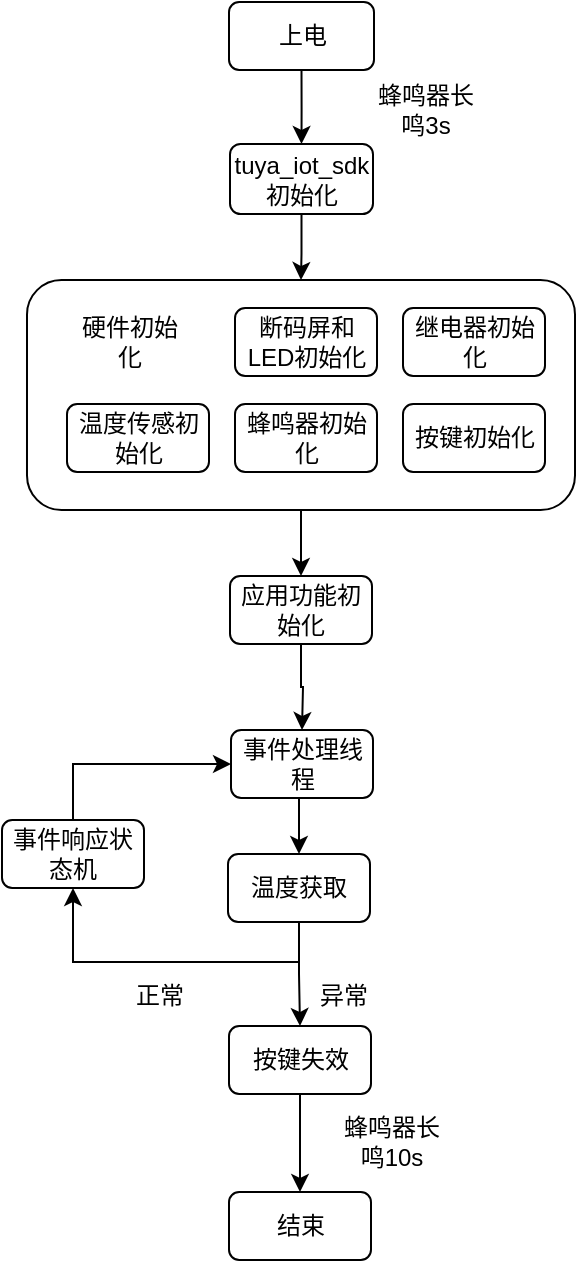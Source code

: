 <mxfile version="16.1.0" type="github">
  <diagram id="0DxkU44QRCLPnqdfYfsU" name="Page-1">
    <mxGraphModel dx="1497" dy="838" grid="0" gridSize="10" guides="1" tooltips="1" connect="1" arrows="1" fold="1" page="1" pageScale="1" pageWidth="827" pageHeight="1169" math="0" shadow="0">
      <root>
        <mxCell id="0" />
        <mxCell id="1" parent="0" />
        <mxCell id="Le-07MOkWK7ZcGVVl3ep-69" style="edgeStyle=orthogonalEdgeStyle;rounded=0;orthogonalLoop=1;jettySize=auto;html=1;exitX=0.5;exitY=1;exitDx=0;exitDy=0;" edge="1" parent="1" source="Le-07MOkWK7ZcGVVl3ep-2" target="Le-07MOkWK7ZcGVVl3ep-9">
          <mxGeometry relative="1" as="geometry" />
        </mxCell>
        <mxCell id="Le-07MOkWK7ZcGVVl3ep-2" value="上电" style="rounded=1;whiteSpace=wrap;html=1;" vertex="1" parent="1">
          <mxGeometry x="399.5" y="120" width="72.5" height="34" as="geometry" />
        </mxCell>
        <mxCell id="Le-07MOkWK7ZcGVVl3ep-4" value="继电器初始化" style="rounded=1;whiteSpace=wrap;html=1;" vertex="1" parent="1">
          <mxGeometry x="486.5" y="273" width="71" height="34" as="geometry" />
        </mxCell>
        <mxCell id="Le-07MOkWK7ZcGVVl3ep-5" value="断码屏和LED初始化" style="rounded=1;whiteSpace=wrap;html=1;" vertex="1" parent="1">
          <mxGeometry x="402.5" y="273" width="71" height="34" as="geometry" />
        </mxCell>
        <mxCell id="Le-07MOkWK7ZcGVVl3ep-6" value="温度传感初始化" style="rounded=1;whiteSpace=wrap;html=1;" vertex="1" parent="1">
          <mxGeometry x="318.5" y="321" width="71" height="34" as="geometry" />
        </mxCell>
        <mxCell id="Le-07MOkWK7ZcGVVl3ep-7" value="蜂鸣器初始化" style="rounded=1;whiteSpace=wrap;html=1;" vertex="1" parent="1">
          <mxGeometry x="402.5" y="321" width="71" height="34" as="geometry" />
        </mxCell>
        <mxCell id="Le-07MOkWK7ZcGVVl3ep-121" value="" style="edgeStyle=orthogonalEdgeStyle;rounded=0;orthogonalLoop=1;jettySize=auto;html=1;" edge="1" parent="1" source="Le-07MOkWK7ZcGVVl3ep-9" target="Le-07MOkWK7ZcGVVl3ep-21">
          <mxGeometry relative="1" as="geometry" />
        </mxCell>
        <mxCell id="Le-07MOkWK7ZcGVVl3ep-9" value="tuya_iot_sdk初始化" style="rounded=1;whiteSpace=wrap;html=1;" vertex="1" parent="1">
          <mxGeometry x="400" y="191" width="71.5" height="35" as="geometry" />
        </mxCell>
        <mxCell id="Le-07MOkWK7ZcGVVl3ep-16" value="硬件初始化" style="text;html=1;strokeColor=none;fillColor=none;align=center;verticalAlign=middle;whiteSpace=wrap;rounded=0;" vertex="1" parent="1">
          <mxGeometry x="320" y="275" width="60" height="30" as="geometry" />
        </mxCell>
        <mxCell id="Le-07MOkWK7ZcGVVl3ep-123" style="edgeStyle=orthogonalEdgeStyle;rounded=0;orthogonalLoop=1;jettySize=auto;html=1;exitX=0.5;exitY=1;exitDx=0;exitDy=0;entryX=0.5;entryY=0;entryDx=0;entryDy=0;" edge="1" parent="1" source="Le-07MOkWK7ZcGVVl3ep-21" target="Le-07MOkWK7ZcGVVl3ep-78">
          <mxGeometry relative="1" as="geometry" />
        </mxCell>
        <mxCell id="Le-07MOkWK7ZcGVVl3ep-21" value="" style="rounded=1;whiteSpace=wrap;html=1;fillColor=none;" vertex="1" parent="1">
          <mxGeometry x="298.5" y="259" width="274" height="115" as="geometry" />
        </mxCell>
        <mxCell id="Le-07MOkWK7ZcGVVl3ep-42" value="蜂鸣器长鸣3s" style="text;html=1;strokeColor=none;fillColor=none;align=center;verticalAlign=middle;whiteSpace=wrap;rounded=0;" vertex="1" parent="1">
          <mxGeometry x="468" y="159" width="60" height="30" as="geometry" />
        </mxCell>
        <mxCell id="Le-07MOkWK7ZcGVVl3ep-77" value="结束" style="rounded=1;whiteSpace=wrap;html=1;" vertex="1" parent="1">
          <mxGeometry x="399.5" y="715" width="71" height="34" as="geometry" />
        </mxCell>
        <mxCell id="Le-07MOkWK7ZcGVVl3ep-82" style="edgeStyle=orthogonalEdgeStyle;rounded=0;orthogonalLoop=1;jettySize=auto;html=1;exitX=0.5;exitY=1;exitDx=0;exitDy=0;entryX=0.5;entryY=0;entryDx=0;entryDy=0;" edge="1" parent="1" source="Le-07MOkWK7ZcGVVl3ep-78">
          <mxGeometry relative="1" as="geometry">
            <mxPoint x="436" y="484" as="targetPoint" />
          </mxGeometry>
        </mxCell>
        <mxCell id="Le-07MOkWK7ZcGVVl3ep-78" value="应用功能初始化" style="rounded=1;whiteSpace=wrap;html=1;" vertex="1" parent="1">
          <mxGeometry x="400" y="407" width="71" height="34" as="geometry" />
        </mxCell>
        <mxCell id="Le-07MOkWK7ZcGVVl3ep-90" style="edgeStyle=orthogonalEdgeStyle;rounded=0;orthogonalLoop=1;jettySize=auto;html=1;exitX=0.5;exitY=1;exitDx=0;exitDy=0;entryX=0.5;entryY=0;entryDx=0;entryDy=0;" edge="1" parent="1" source="Le-07MOkWK7ZcGVVl3ep-84" target="Le-07MOkWK7ZcGVVl3ep-86">
          <mxGeometry relative="1" as="geometry" />
        </mxCell>
        <mxCell id="Le-07MOkWK7ZcGVVl3ep-84" value="事件处理线程" style="rounded=1;whiteSpace=wrap;html=1;" vertex="1" parent="1">
          <mxGeometry x="400.5" y="484" width="71" height="34" as="geometry" />
        </mxCell>
        <mxCell id="Le-07MOkWK7ZcGVVl3ep-102" style="edgeStyle=orthogonalEdgeStyle;rounded=0;orthogonalLoop=1;jettySize=auto;html=1;exitX=0.5;exitY=1;exitDx=0;exitDy=0;entryX=0.5;entryY=1;entryDx=0;entryDy=0;" edge="1" parent="1" source="Le-07MOkWK7ZcGVVl3ep-86" target="Le-07MOkWK7ZcGVVl3ep-87">
          <mxGeometry relative="1" as="geometry" />
        </mxCell>
        <mxCell id="Le-07MOkWK7ZcGVVl3ep-110" style="edgeStyle=orthogonalEdgeStyle;rounded=0;orthogonalLoop=1;jettySize=auto;html=1;exitX=0.5;exitY=1;exitDx=0;exitDy=0;" edge="1" parent="1" source="Le-07MOkWK7ZcGVVl3ep-86" target="Le-07MOkWK7ZcGVVl3ep-109">
          <mxGeometry relative="1" as="geometry" />
        </mxCell>
        <mxCell id="Le-07MOkWK7ZcGVVl3ep-86" value="温度获取" style="rounded=1;whiteSpace=wrap;html=1;" vertex="1" parent="1">
          <mxGeometry x="399" y="546" width="71" height="34" as="geometry" />
        </mxCell>
        <mxCell id="Le-07MOkWK7ZcGVVl3ep-103" style="edgeStyle=orthogonalEdgeStyle;rounded=0;orthogonalLoop=1;jettySize=auto;html=1;exitX=0.5;exitY=0;exitDx=0;exitDy=0;entryX=0;entryY=0.5;entryDx=0;entryDy=0;" edge="1" parent="1" source="Le-07MOkWK7ZcGVVl3ep-87" target="Le-07MOkWK7ZcGVVl3ep-84">
          <mxGeometry relative="1" as="geometry" />
        </mxCell>
        <mxCell id="Le-07MOkWK7ZcGVVl3ep-87" value="事件响应状态机" style="rounded=1;whiteSpace=wrap;html=1;" vertex="1" parent="1">
          <mxGeometry x="286" y="529" width="71" height="34" as="geometry" />
        </mxCell>
        <mxCell id="Le-07MOkWK7ZcGVVl3ep-101" value="异常" style="text;html=1;strokeColor=none;fillColor=none;align=center;verticalAlign=middle;whiteSpace=wrap;rounded=0;shadow=0;" vertex="1" parent="1">
          <mxGeometry x="426.5" y="602" width="60" height="30" as="geometry" />
        </mxCell>
        <mxCell id="Le-07MOkWK7ZcGVVl3ep-107" value="正常" style="text;html=1;strokeColor=none;fillColor=none;align=center;verticalAlign=middle;whiteSpace=wrap;rounded=0;shadow=0;" vertex="1" parent="1">
          <mxGeometry x="334.5" y="602" width="60" height="30" as="geometry" />
        </mxCell>
        <mxCell id="Le-07MOkWK7ZcGVVl3ep-112" style="edgeStyle=orthogonalEdgeStyle;rounded=0;orthogonalLoop=1;jettySize=auto;html=1;exitX=0.5;exitY=1;exitDx=0;exitDy=0;entryX=0.5;entryY=0;entryDx=0;entryDy=0;" edge="1" parent="1" source="Le-07MOkWK7ZcGVVl3ep-109" target="Le-07MOkWK7ZcGVVl3ep-77">
          <mxGeometry relative="1" as="geometry" />
        </mxCell>
        <mxCell id="Le-07MOkWK7ZcGVVl3ep-109" value="按键失效" style="rounded=1;whiteSpace=wrap;html=1;" vertex="1" parent="1">
          <mxGeometry x="399.5" y="632" width="71" height="34" as="geometry" />
        </mxCell>
        <mxCell id="Le-07MOkWK7ZcGVVl3ep-113" value="蜂鸣器长鸣10s" style="text;html=1;strokeColor=none;fillColor=none;align=center;verticalAlign=middle;whiteSpace=wrap;rounded=0;shadow=0;" vertex="1" parent="1">
          <mxGeometry x="450.5" y="675" width="60" height="30" as="geometry" />
        </mxCell>
        <mxCell id="Le-07MOkWK7ZcGVVl3ep-118" value="按键初始化" style="rounded=1;whiteSpace=wrap;html=1;" vertex="1" parent="1">
          <mxGeometry x="486.5" y="321" width="71" height="34" as="geometry" />
        </mxCell>
      </root>
    </mxGraphModel>
  </diagram>
</mxfile>
